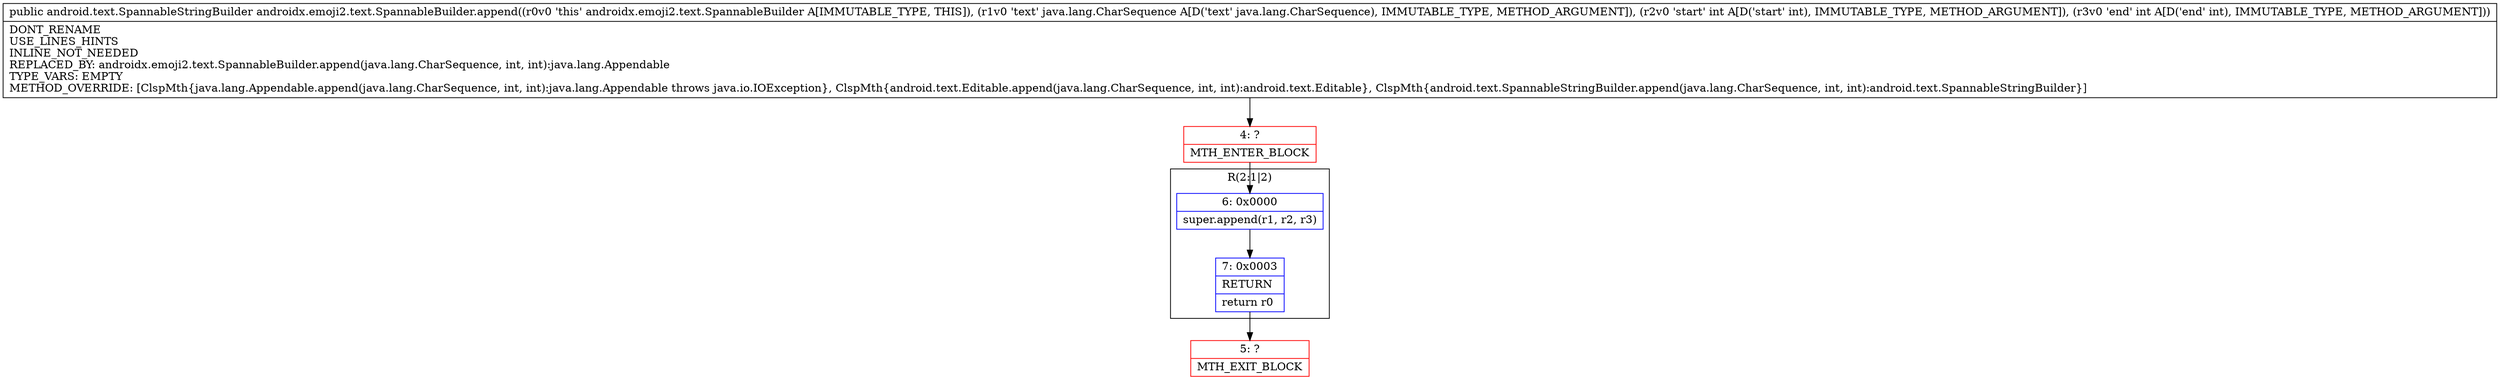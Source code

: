 digraph "CFG forandroidx.emoji2.text.SpannableBuilder.append(Ljava\/lang\/CharSequence;II)Landroid\/text\/SpannableStringBuilder;" {
subgraph cluster_Region_1932472398 {
label = "R(2:1|2)";
node [shape=record,color=blue];
Node_6 [shape=record,label="{6\:\ 0x0000|super.append(r1, r2, r3)\l}"];
Node_7 [shape=record,label="{7\:\ 0x0003|RETURN\l|return r0\l}"];
}
Node_4 [shape=record,color=red,label="{4\:\ ?|MTH_ENTER_BLOCK\l}"];
Node_5 [shape=record,color=red,label="{5\:\ ?|MTH_EXIT_BLOCK\l}"];
MethodNode[shape=record,label="{public android.text.SpannableStringBuilder androidx.emoji2.text.SpannableBuilder.append((r0v0 'this' androidx.emoji2.text.SpannableBuilder A[IMMUTABLE_TYPE, THIS]), (r1v0 'text' java.lang.CharSequence A[D('text' java.lang.CharSequence), IMMUTABLE_TYPE, METHOD_ARGUMENT]), (r2v0 'start' int A[D('start' int), IMMUTABLE_TYPE, METHOD_ARGUMENT]), (r3v0 'end' int A[D('end' int), IMMUTABLE_TYPE, METHOD_ARGUMENT]))  | DONT_RENAME\lUSE_LINES_HINTS\lINLINE_NOT_NEEDED\lREPLACED_BY: androidx.emoji2.text.SpannableBuilder.append(java.lang.CharSequence, int, int):java.lang.Appendable\lTYPE_VARS: EMPTY\lMETHOD_OVERRIDE: [ClspMth\{java.lang.Appendable.append(java.lang.CharSequence, int, int):java.lang.Appendable throws java.io.IOException\}, ClspMth\{android.text.Editable.append(java.lang.CharSequence, int, int):android.text.Editable\}, ClspMth\{android.text.SpannableStringBuilder.append(java.lang.CharSequence, int, int):android.text.SpannableStringBuilder\}]\l}"];
MethodNode -> Node_4;Node_6 -> Node_7;
Node_7 -> Node_5;
Node_4 -> Node_6;
}

